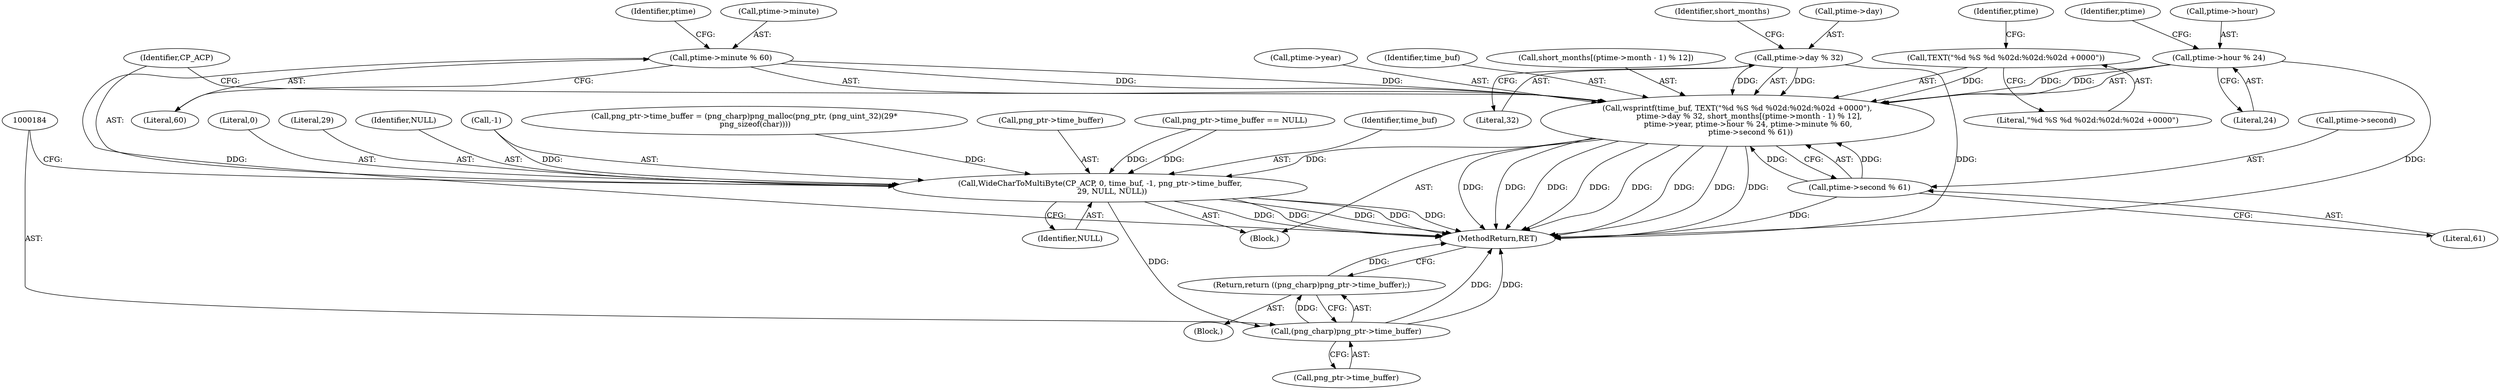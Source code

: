digraph "1_Chrome_7f3d85b096f66870a15b37c2f40b219b2e292693@API" {
"1000134" [label="(Call,wsprintf(time_buf, TEXT(\"%d %S %d %02d:%02d:%02d +0000\"),\n          ptime->day % 32, short_months[(ptime->month - 1) % 12],\n         ptime->year, ptime->hour % 24, ptime->minute % 60,\n           ptime->second % 61))"];
"1000136" [label="(Call,TEXT(\"%d %S %d %02d:%02d:%02d +0000\"))"];
"1000138" [label="(Call,ptime->day % 32)"];
"1000155" [label="(Call,ptime->hour % 24)"];
"1000160" [label="(Call,ptime->minute % 60)"];
"1000165" [label="(Call,ptime->second % 61)"];
"1000170" [label="(Call,WideCharToMultiByte(CP_ACP, 0, time_buf, -1, png_ptr->time_buffer,\n          29, NULL, NULL))"];
"1000183" [label="(Call,(png_charp)png_ptr->time_buffer)"];
"1000182" [label="(Return,return ((png_charp)png_ptr->time_buffer);)"];
"1000159" [label="(Literal,24)"];
"1000156" [label="(Call,ptime->hour)"];
"1000162" [label="(Identifier,ptime)"];
"1000183" [label="(Call,(png_charp)png_ptr->time_buffer)"];
"1000176" [label="(Call,png_ptr->time_buffer)"];
"1000112" [label="(Call,png_ptr->time_buffer == NULL)"];
"1000165" [label="(Call,ptime->second % 61)"];
"1000169" [label="(Literal,61)"];
"1000166" [label="(Call,ptime->second)"];
"1000171" [label="(Identifier,CP_ACP)"];
"1000139" [label="(Call,ptime->day)"];
"1000140" [label="(Identifier,ptime)"];
"1000137" [label="(Literal,\"%d %S %d %02d:%02d:%02d +0000\")"];
"1000173" [label="(Identifier,time_buf)"];
"1000160" [label="(Call,ptime->minute % 60)"];
"1000172" [label="(Literal,0)"];
"1000103" [label="(Block,)"];
"1000144" [label="(Identifier,short_months)"];
"1000179" [label="(Literal,29)"];
"1000161" [label="(Call,ptime->minute)"];
"1000182" [label="(Return,return ((png_charp)png_ptr->time_buffer);)"];
"1000164" [label="(Literal,60)"];
"1000170" [label="(Call,WideCharToMultiByte(CP_ACP, 0, time_buf, -1, png_ptr->time_buffer,\n          29, NULL, NULL))"];
"1000134" [label="(Call,wsprintf(time_buf, TEXT(\"%d %S %d %02d:%02d:%02d +0000\"),\n          ptime->day % 32, short_months[(ptime->month - 1) % 12],\n         ptime->year, ptime->hour % 24, ptime->minute % 60,\n           ptime->second % 61))"];
"1000132" [label="(Block,)"];
"1000180" [label="(Identifier,NULL)"];
"1000181" [label="(Identifier,NULL)"];
"1000138" [label="(Call,ptime->day % 32)"];
"1000167" [label="(Identifier,ptime)"];
"1000174" [label="(Call,-1)"];
"1000136" [label="(Call,TEXT(\"%d %S %d %02d:%02d:%02d +0000\"))"];
"1000152" [label="(Call,ptime->year)"];
"1000155" [label="(Call,ptime->hour % 24)"];
"1000185" [label="(Call,png_ptr->time_buffer)"];
"1000142" [label="(Literal,32)"];
"1000118" [label="(Call,png_ptr->time_buffer = (png_charp)png_malloc(png_ptr, (png_uint_32)(29*\n         png_sizeof(char))))"];
"1000135" [label="(Identifier,time_buf)"];
"1000188" [label="(MethodReturn,RET)"];
"1000143" [label="(Call,short_months[(ptime->month - 1) % 12])"];
"1000134" -> "1000132"  [label="AST: "];
"1000134" -> "1000165"  [label="CFG: "];
"1000135" -> "1000134"  [label="AST: "];
"1000136" -> "1000134"  [label="AST: "];
"1000138" -> "1000134"  [label="AST: "];
"1000143" -> "1000134"  [label="AST: "];
"1000152" -> "1000134"  [label="AST: "];
"1000155" -> "1000134"  [label="AST: "];
"1000160" -> "1000134"  [label="AST: "];
"1000165" -> "1000134"  [label="AST: "];
"1000171" -> "1000134"  [label="CFG: "];
"1000134" -> "1000188"  [label="DDG: "];
"1000134" -> "1000188"  [label="DDG: "];
"1000134" -> "1000188"  [label="DDG: "];
"1000134" -> "1000188"  [label="DDG: "];
"1000134" -> "1000188"  [label="DDG: "];
"1000134" -> "1000188"  [label="DDG: "];
"1000134" -> "1000188"  [label="DDG: "];
"1000134" -> "1000188"  [label="DDG: "];
"1000136" -> "1000134"  [label="DDG: "];
"1000138" -> "1000134"  [label="DDG: "];
"1000138" -> "1000134"  [label="DDG: "];
"1000155" -> "1000134"  [label="DDG: "];
"1000155" -> "1000134"  [label="DDG: "];
"1000160" -> "1000134"  [label="DDG: "];
"1000160" -> "1000134"  [label="DDG: "];
"1000165" -> "1000134"  [label="DDG: "];
"1000165" -> "1000134"  [label="DDG: "];
"1000134" -> "1000170"  [label="DDG: "];
"1000136" -> "1000137"  [label="CFG: "];
"1000137" -> "1000136"  [label="AST: "];
"1000140" -> "1000136"  [label="CFG: "];
"1000138" -> "1000142"  [label="CFG: "];
"1000139" -> "1000138"  [label="AST: "];
"1000142" -> "1000138"  [label="AST: "];
"1000144" -> "1000138"  [label="CFG: "];
"1000138" -> "1000188"  [label="DDG: "];
"1000155" -> "1000159"  [label="CFG: "];
"1000156" -> "1000155"  [label="AST: "];
"1000159" -> "1000155"  [label="AST: "];
"1000162" -> "1000155"  [label="CFG: "];
"1000155" -> "1000188"  [label="DDG: "];
"1000160" -> "1000164"  [label="CFG: "];
"1000161" -> "1000160"  [label="AST: "];
"1000164" -> "1000160"  [label="AST: "];
"1000167" -> "1000160"  [label="CFG: "];
"1000160" -> "1000188"  [label="DDG: "];
"1000165" -> "1000169"  [label="CFG: "];
"1000166" -> "1000165"  [label="AST: "];
"1000169" -> "1000165"  [label="AST: "];
"1000165" -> "1000188"  [label="DDG: "];
"1000170" -> "1000132"  [label="AST: "];
"1000170" -> "1000181"  [label="CFG: "];
"1000171" -> "1000170"  [label="AST: "];
"1000172" -> "1000170"  [label="AST: "];
"1000173" -> "1000170"  [label="AST: "];
"1000174" -> "1000170"  [label="AST: "];
"1000176" -> "1000170"  [label="AST: "];
"1000179" -> "1000170"  [label="AST: "];
"1000180" -> "1000170"  [label="AST: "];
"1000181" -> "1000170"  [label="AST: "];
"1000184" -> "1000170"  [label="CFG: "];
"1000170" -> "1000188"  [label="DDG: "];
"1000170" -> "1000188"  [label="DDG: "];
"1000170" -> "1000188"  [label="DDG: "];
"1000170" -> "1000188"  [label="DDG: "];
"1000170" -> "1000188"  [label="DDG: "];
"1000174" -> "1000170"  [label="DDG: "];
"1000112" -> "1000170"  [label="DDG: "];
"1000112" -> "1000170"  [label="DDG: "];
"1000118" -> "1000170"  [label="DDG: "];
"1000170" -> "1000183"  [label="DDG: "];
"1000183" -> "1000182"  [label="AST: "];
"1000183" -> "1000185"  [label="CFG: "];
"1000184" -> "1000183"  [label="AST: "];
"1000185" -> "1000183"  [label="AST: "];
"1000182" -> "1000183"  [label="CFG: "];
"1000183" -> "1000188"  [label="DDG: "];
"1000183" -> "1000188"  [label="DDG: "];
"1000183" -> "1000182"  [label="DDG: "];
"1000182" -> "1000103"  [label="AST: "];
"1000188" -> "1000182"  [label="CFG: "];
"1000182" -> "1000188"  [label="DDG: "];
}
